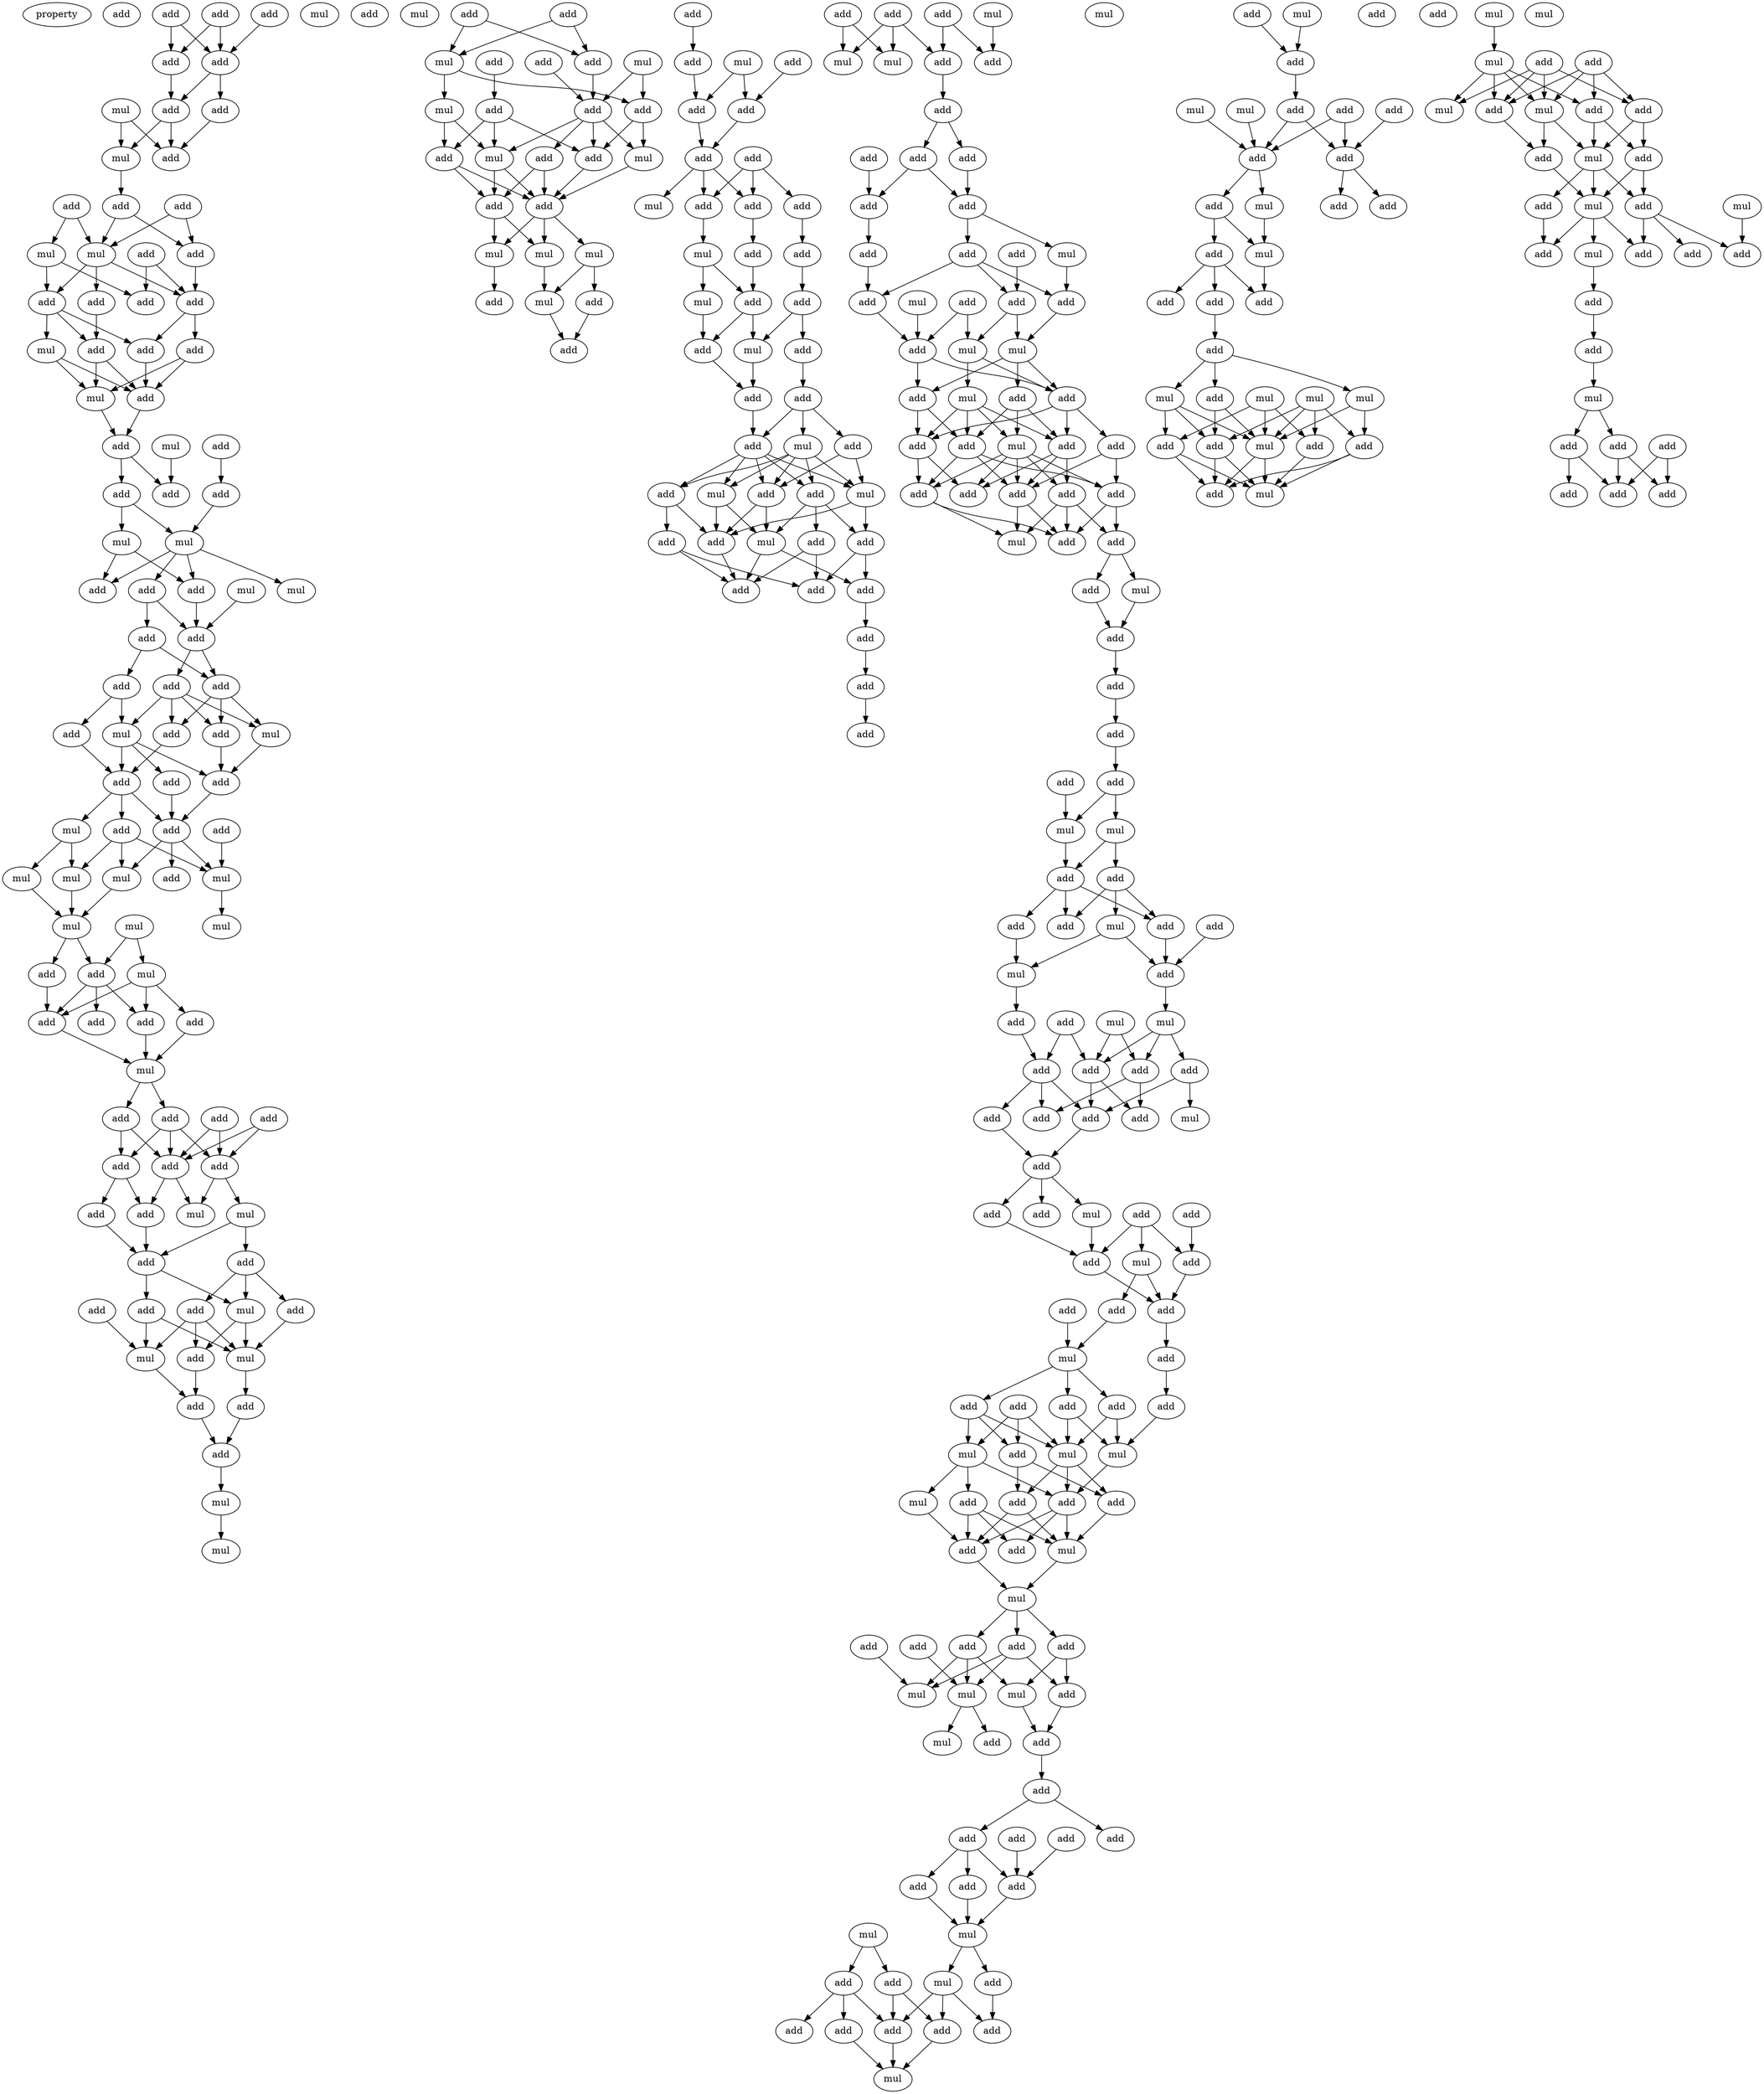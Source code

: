 digraph {
    node [fontcolor=black]
    property [mul=2,lf=1.3]
    0 [ label = add ];
    1 [ label = add ];
    2 [ label = add ];
    3 [ label = add ];
    4 [ label = mul ];
    5 [ label = add ];
    6 [ label = add ];
    7 [ label = add ];
    8 [ label = add ];
    9 [ label = mul ];
    10 [ label = mul ];
    11 [ label = add ];
    12 [ label = add ];
    13 [ label = add ];
    14 [ label = add ];
    15 [ label = mul ];
    16 [ label = mul ];
    17 [ label = add ];
    18 [ label = add ];
    19 [ label = add ];
    20 [ label = add ];
    21 [ label = add ];
    22 [ label = add ];
    23 [ label = mul ];
    24 [ label = add ];
    25 [ label = add ];
    26 [ label = add ];
    27 [ label = mul ];
    28 [ label = add ];
    29 [ label = add ];
    30 [ label = add ];
    31 [ label = mul ];
    32 [ label = add ];
    33 [ label = add ];
    34 [ label = add ];
    35 [ label = add ];
    36 [ label = mul ];
    37 [ label = mul ];
    38 [ label = mul ];
    39 [ label = mul ];
    40 [ label = add ];
    41 [ label = add ];
    42 [ label = add ];
    43 [ label = add ];
    44 [ label = add ];
    45 [ label = add ];
    46 [ label = add ];
    47 [ label = add ];
    48 [ label = mul ];
    49 [ label = add ];
    50 [ label = mul ];
    51 [ label = add ];
    52 [ label = add ];
    53 [ label = add ];
    54 [ label = add ];
    55 [ label = add ];
    56 [ label = add ];
    57 [ label = mul ];
    58 [ label = add ];
    59 [ label = add ];
    60 [ label = mul ];
    61 [ label = add ];
    62 [ label = mul ];
    63 [ label = mul ];
    64 [ label = mul ];
    65 [ label = mul ];
    66 [ label = mul ];
    67 [ label = mul ];
    68 [ label = add ];
    69 [ label = mul ];
    70 [ label = add ];
    71 [ label = add ];
    72 [ label = add ];
    73 [ label = add ];
    74 [ label = add ];
    75 [ label = mul ];
    76 [ label = add ];
    77 [ label = add ];
    78 [ label = add ];
    79 [ label = add ];
    80 [ label = add ];
    81 [ label = add ];
    82 [ label = add ];
    83 [ label = add ];
    84 [ label = mul ];
    85 [ label = mul ];
    86 [ label = add ];
    87 [ label = add ];
    88 [ label = add ];
    89 [ label = mul ];
    90 [ label = add ];
    91 [ label = add ];
    92 [ label = add ];
    93 [ label = add ];
    94 [ label = mul ];
    95 [ label = add ];
    96 [ label = mul ];
    97 [ label = add ];
    98 [ label = add ];
    99 [ label = add ];
    100 [ label = mul ];
    101 [ label = mul ];
    102 [ label = mul ];
    103 [ label = add ];
    104 [ label = add ];
    105 [ label = add ];
    106 [ label = mul ];
    107 [ label = add ];
    108 [ label = mul ];
    109 [ label = add ];
    110 [ label = add ];
    111 [ label = add ];
    112 [ label = add ];
    113 [ label = mul ];
    114 [ label = add ];
    115 [ label = add ];
    116 [ label = mul ];
    117 [ label = add ];
    118 [ label = mul ];
    119 [ label = add ];
    120 [ label = add ];
    121 [ label = mul ];
    122 [ label = mul ];
    123 [ label = mul ];
    124 [ label = add ];
    125 [ label = add ];
    126 [ label = mul ];
    127 [ label = add ];
    128 [ label = add ];
    129 [ label = add ];
    130 [ label = add ];
    131 [ label = mul ];
    132 [ label = add ];
    133 [ label = add ];
    134 [ label = add ];
    135 [ label = add ];
    136 [ label = add ];
    137 [ label = add ];
    138 [ label = add ];
    139 [ label = mul ];
    140 [ label = add ];
    141 [ label = mul ];
    142 [ label = add ];
    143 [ label = mul ];
    144 [ label = add ];
    145 [ label = add ];
    146 [ label = add ];
    147 [ label = mul ];
    148 [ label = add ];
    149 [ label = add ];
    150 [ label = add ];
    151 [ label = mul ];
    152 [ label = add ];
    153 [ label = add ];
    154 [ label = mul ];
    155 [ label = add ];
    156 [ label = add ];
    157 [ label = add ];
    158 [ label = mul ];
    159 [ label = mul ];
    160 [ label = add ];
    161 [ label = add ];
    162 [ label = add ];
    163 [ label = add ];
    164 [ label = add ];
    165 [ label = add ];
    166 [ label = add ];
    167 [ label = add ];
    168 [ label = add ];
    169 [ label = add ];
    170 [ label = add ];
    171 [ label = add ];
    172 [ label = mul ];
    173 [ label = add ];
    174 [ label = add ];
    175 [ label = mul ];
    176 [ label = mul ];
    177 [ label = add ];
    178 [ label = add ];
    179 [ label = add ];
    180 [ label = add ];
    181 [ label = add ];
    182 [ label = add ];
    183 [ label = add ];
    184 [ label = mul ];
    185 [ label = add ];
    186 [ label = add ];
    187 [ label = add ];
    188 [ label = mul ];
    189 [ label = add ];
    190 [ label = add ];
    191 [ label = add ];
    192 [ label = add ];
    193 [ label = mul ];
    194 [ label = mul ];
    195 [ label = add ];
    196 [ label = add ];
    197 [ label = mul ];
    198 [ label = add ];
    199 [ label = add ];
    200 [ label = mul ];
    201 [ label = add ];
    202 [ label = add ];
    203 [ label = add ];
    204 [ label = add ];
    205 [ label = add ];
    206 [ label = add ];
    207 [ label = add ];
    208 [ label = add ];
    209 [ label = add ];
    210 [ label = add ];
    211 [ label = add ];
    212 [ label = mul ];
    213 [ label = add ];
    214 [ label = mul ];
    215 [ label = mul ];
    216 [ label = add ];
    217 [ label = add ];
    218 [ label = add ];
    219 [ label = add ];
    220 [ label = add ];
    221 [ label = mul ];
    222 [ label = mul ];
    223 [ label = add ];
    224 [ label = add ];
    225 [ label = add ];
    226 [ label = add ];
    227 [ label = add ];
    228 [ label = add ];
    229 [ label = mul ];
    230 [ label = mul ];
    231 [ label = add ];
    232 [ label = add ];
    233 [ label = add ];
    234 [ label = mul ];
    235 [ label = mul ];
    236 [ label = add ];
    237 [ label = add ];
    238 [ label = add ];
    239 [ label = add ];
    240 [ label = add ];
    241 [ label = mul ];
    242 [ label = add ];
    243 [ label = add ];
    244 [ label = add ];
    245 [ label = add ];
    246 [ label = add ];
    247 [ label = add ];
    248 [ label = add ];
    249 [ label = mul ];
    250 [ label = add ];
    251 [ label = add ];
    252 [ label = add ];
    253 [ label = mul ];
    254 [ label = add ];
    255 [ label = add ];
    256 [ label = add ];
    257 [ label = add ];
    258 [ label = mul ];
    259 [ label = add ];
    260 [ label = add ];
    261 [ label = add ];
    262 [ label = add ];
    263 [ label = add ];
    264 [ label = mul ];
    265 [ label = mul ];
    266 [ label = mul ];
    267 [ label = add ];
    268 [ label = mul ];
    269 [ label = add ];
    270 [ label = add ];
    271 [ label = add ];
    272 [ label = add ];
    273 [ label = add ];
    274 [ label = add ];
    275 [ label = mul ];
    276 [ label = mul ];
    277 [ label = add ];
    278 [ label = add ];
    279 [ label = add ];
    280 [ label = add ];
    281 [ label = add ];
    282 [ label = mul ];
    283 [ label = mul ];
    284 [ label = mul ];
    285 [ label = add ];
    286 [ label = mul ];
    287 [ label = add ];
    288 [ label = add ];
    289 [ label = add ];
    290 [ label = add ];
    291 [ label = add ];
    292 [ label = add ];
    293 [ label = add ];
    294 [ label = add ];
    295 [ label = add ];
    296 [ label = add ];
    297 [ label = mul ];
    298 [ label = mul ];
    299 [ label = add ];
    300 [ label = add ];
    301 [ label = mul ];
    302 [ label = add ];
    303 [ label = add ];
    304 [ label = add ];
    305 [ label = add ];
    306 [ label = add ];
    307 [ label = add ];
    308 [ label = mul ];
    309 [ label = add ];
    310 [ label = add ];
    311 [ label = mul ];
    312 [ label = add ];
    313 [ label = mul ];
    314 [ label = add ];
    315 [ label = add ];
    316 [ label = add ];
    317 [ label = mul ];
    318 [ label = add ];
    319 [ label = add ];
    320 [ label = add ];
    321 [ label = add ];
    322 [ label = add ];
    323 [ label = add ];
    324 [ label = mul ];
    325 [ label = add ];
    326 [ label = mul ];
    327 [ label = add ];
    328 [ label = add ];
    329 [ label = add ];
    330 [ label = add ];
    331 [ label = mul ];
    332 [ label = mul ];
    333 [ label = mul ];
    334 [ label = mul ];
    335 [ label = add ];
    336 [ label = add ];
    337 [ label = add ];
    338 [ label = add ];
    339 [ label = mul ];
    340 [ label = add ];
    341 [ label = mul ];
    342 [ label = add ];
    343 [ label = mul ];
    344 [ label = add ];
    345 [ label = mul ];
    346 [ label = add ];
    347 [ label = mul ];
    348 [ label = add ];
    349 [ label = mul ];
    350 [ label = add ];
    351 [ label = add ];
    352 [ label = add ];
    353 [ label = mul ];
    354 [ label = add ];
    355 [ label = add ];
    356 [ label = mul ];
    357 [ label = mul ];
    358 [ label = add ];
    359 [ label = add ];
    360 [ label = add ];
    361 [ label = mul ];
    362 [ label = add ];
    363 [ label = add ];
    364 [ label = add ];
    365 [ label = add ];
    366 [ label = mul ];
    367 [ label = mul ];
    368 [ label = add ];
    369 [ label = add ];
    370 [ label = add ];
    371 [ label = add ];
    372 [ label = add ];
    373 [ label = add ];
    1 -> 5 [ name = 0 ];
    1 -> 6 [ name = 1 ];
    2 -> 5 [ name = 2 ];
    2 -> 6 [ name = 3 ];
    3 -> 5 [ name = 4 ];
    5 -> 7 [ name = 5 ];
    5 -> 8 [ name = 6 ];
    6 -> 7 [ name = 7 ];
    7 -> 10 [ name = 8 ];
    7 -> 11 [ name = 9 ];
    8 -> 11 [ name = 10 ];
    9 -> 10 [ name = 11 ];
    9 -> 11 [ name = 12 ];
    10 -> 13 [ name = 13 ];
    12 -> 16 [ name = 14 ];
    12 -> 17 [ name = 15 ];
    13 -> 16 [ name = 16 ];
    13 -> 17 [ name = 17 ];
    14 -> 15 [ name = 18 ];
    14 -> 16 [ name = 19 ];
    15 -> 20 [ name = 20 ];
    15 -> 22 [ name = 21 ];
    16 -> 19 [ name = 22 ];
    16 -> 20 [ name = 23 ];
    16 -> 21 [ name = 24 ];
    17 -> 19 [ name = 25 ];
    18 -> 19 [ name = 26 ];
    18 -> 22 [ name = 27 ];
    19 -> 24 [ name = 28 ];
    19 -> 25 [ name = 29 ];
    20 -> 23 [ name = 30 ];
    20 -> 25 [ name = 31 ];
    20 -> 26 [ name = 32 ];
    21 -> 26 [ name = 33 ];
    23 -> 27 [ name = 34 ];
    23 -> 28 [ name = 35 ];
    24 -> 27 [ name = 36 ];
    24 -> 28 [ name = 37 ];
    25 -> 28 [ name = 38 ];
    26 -> 27 [ name = 39 ];
    26 -> 28 [ name = 40 ];
    27 -> 30 [ name = 41 ];
    28 -> 30 [ name = 42 ];
    29 -> 34 [ name = 43 ];
    30 -> 33 [ name = 44 ];
    30 -> 35 [ name = 45 ];
    31 -> 35 [ name = 46 ];
    33 -> 36 [ name = 47 ];
    33 -> 37 [ name = 48 ];
    34 -> 36 [ name = 49 ];
    36 -> 39 [ name = 50 ];
    36 -> 40 [ name = 51 ];
    36 -> 41 [ name = 52 ];
    36 -> 42 [ name = 53 ];
    37 -> 40 [ name = 54 ];
    37 -> 41 [ name = 55 ];
    38 -> 43 [ name = 56 ];
    40 -> 43 [ name = 57 ];
    42 -> 43 [ name = 58 ];
    42 -> 44 [ name = 59 ];
    43 -> 45 [ name = 60 ];
    43 -> 46 [ name = 61 ];
    44 -> 45 [ name = 62 ];
    44 -> 47 [ name = 63 ];
    45 -> 49 [ name = 64 ];
    45 -> 50 [ name = 65 ];
    45 -> 51 [ name = 66 ];
    46 -> 48 [ name = 67 ];
    46 -> 49 [ name = 68 ];
    46 -> 50 [ name = 69 ];
    46 -> 51 [ name = 70 ];
    47 -> 48 [ name = 71 ];
    47 -> 52 [ name = 72 ];
    48 -> 53 [ name = 73 ];
    48 -> 54 [ name = 74 ];
    48 -> 55 [ name = 75 ];
    49 -> 54 [ name = 76 ];
    50 -> 53 [ name = 77 ];
    51 -> 53 [ name = 78 ];
    52 -> 54 [ name = 79 ];
    53 -> 56 [ name = 80 ];
    54 -> 56 [ name = 81 ];
    54 -> 57 [ name = 82 ];
    54 -> 59 [ name = 83 ];
    55 -> 56 [ name = 84 ];
    56 -> 60 [ name = 85 ];
    56 -> 61 [ name = 86 ];
    56 -> 62 [ name = 87 ];
    57 -> 63 [ name = 88 ];
    57 -> 64 [ name = 89 ];
    58 -> 60 [ name = 90 ];
    59 -> 60 [ name = 91 ];
    59 -> 62 [ name = 92 ];
    59 -> 64 [ name = 93 ];
    60 -> 65 [ name = 94 ];
    62 -> 66 [ name = 95 ];
    63 -> 66 [ name = 96 ];
    64 -> 66 [ name = 97 ];
    66 -> 68 [ name = 98 ];
    66 -> 70 [ name = 99 ];
    67 -> 68 [ name = 100 ];
    67 -> 69 [ name = 101 ];
    68 -> 71 [ name = 102 ];
    68 -> 73 [ name = 103 ];
    68 -> 74 [ name = 104 ];
    69 -> 71 [ name = 105 ];
    69 -> 72 [ name = 106 ];
    69 -> 74 [ name = 107 ];
    70 -> 71 [ name = 108 ];
    71 -> 75 [ name = 109 ];
    72 -> 75 [ name = 110 ];
    74 -> 75 [ name = 111 ];
    75 -> 78 [ name = 112 ];
    75 -> 79 [ name = 113 ];
    76 -> 80 [ name = 114 ];
    76 -> 82 [ name = 115 ];
    77 -> 80 [ name = 116 ];
    77 -> 82 [ name = 117 ];
    78 -> 81 [ name = 118 ];
    78 -> 82 [ name = 119 ];
    79 -> 80 [ name = 120 ];
    79 -> 81 [ name = 121 ];
    79 -> 82 [ name = 122 ];
    80 -> 84 [ name = 123 ];
    80 -> 85 [ name = 124 ];
    81 -> 83 [ name = 125 ];
    81 -> 86 [ name = 126 ];
    82 -> 83 [ name = 127 ];
    82 -> 85 [ name = 128 ];
    83 -> 87 [ name = 129 ];
    84 -> 87 [ name = 130 ];
    84 -> 88 [ name = 131 ];
    86 -> 87 [ name = 132 ];
    87 -> 89 [ name = 133 ];
    87 -> 90 [ name = 134 ];
    88 -> 89 [ name = 135 ];
    88 -> 91 [ name = 136 ];
    88 -> 93 [ name = 137 ];
    89 -> 95 [ name = 138 ];
    89 -> 96 [ name = 139 ];
    90 -> 94 [ name = 140 ];
    90 -> 96 [ name = 141 ];
    91 -> 94 [ name = 142 ];
    91 -> 95 [ name = 143 ];
    91 -> 96 [ name = 144 ];
    92 -> 94 [ name = 145 ];
    93 -> 96 [ name = 146 ];
    94 -> 97 [ name = 147 ];
    95 -> 97 [ name = 148 ];
    96 -> 98 [ name = 149 ];
    97 -> 99 [ name = 150 ];
    98 -> 99 [ name = 151 ];
    99 -> 100 [ name = 152 ];
    100 -> 102 [ name = 153 ];
    103 -> 105 [ name = 154 ];
    103 -> 108 [ name = 155 ];
    104 -> 105 [ name = 156 ];
    104 -> 108 [ name = 157 ];
    105 -> 110 [ name = 158 ];
    106 -> 110 [ name = 159 ];
    106 -> 111 [ name = 160 ];
    107 -> 110 [ name = 161 ];
    108 -> 111 [ name = 162 ];
    108 -> 113 [ name = 163 ];
    109 -> 112 [ name = 164 ];
    110 -> 115 [ name = 165 ];
    110 -> 116 [ name = 166 ];
    110 -> 117 [ name = 167 ];
    110 -> 118 [ name = 168 ];
    111 -> 115 [ name = 169 ];
    111 -> 116 [ name = 170 ];
    112 -> 114 [ name = 171 ];
    112 -> 115 [ name = 172 ];
    112 -> 118 [ name = 173 ];
    113 -> 114 [ name = 174 ];
    113 -> 118 [ name = 175 ];
    114 -> 119 [ name = 176 ];
    114 -> 120 [ name = 177 ];
    115 -> 119 [ name = 178 ];
    116 -> 119 [ name = 179 ];
    117 -> 119 [ name = 180 ];
    117 -> 120 [ name = 181 ];
    118 -> 119 [ name = 182 ];
    118 -> 120 [ name = 183 ];
    119 -> 121 [ name = 184 ];
    119 -> 122 [ name = 185 ];
    119 -> 123 [ name = 186 ];
    120 -> 121 [ name = 187 ];
    120 -> 122 [ name = 188 ];
    121 -> 126 [ name = 189 ];
    122 -> 124 [ name = 190 ];
    123 -> 125 [ name = 191 ];
    123 -> 126 [ name = 192 ];
    125 -> 127 [ name = 193 ];
    126 -> 127 [ name = 194 ];
    128 -> 130 [ name = 195 ];
    129 -> 132 [ name = 196 ];
    130 -> 133 [ name = 197 ];
    131 -> 132 [ name = 198 ];
    131 -> 133 [ name = 199 ];
    132 -> 134 [ name = 200 ];
    133 -> 134 [ name = 201 ];
    134 -> 137 [ name = 202 ];
    134 -> 138 [ name = 203 ];
    134 -> 139 [ name = 204 ];
    135 -> 136 [ name = 205 ];
    135 -> 137 [ name = 206 ];
    135 -> 138 [ name = 207 ];
    136 -> 140 [ name = 208 ];
    137 -> 142 [ name = 209 ];
    138 -> 141 [ name = 210 ];
    140 -> 145 [ name = 211 ];
    141 -> 143 [ name = 212 ];
    141 -> 144 [ name = 213 ];
    142 -> 144 [ name = 214 ];
    143 -> 148 [ name = 215 ];
    144 -> 147 [ name = 216 ];
    144 -> 148 [ name = 217 ];
    145 -> 146 [ name = 218 ];
    145 -> 147 [ name = 219 ];
    146 -> 150 [ name = 220 ];
    147 -> 149 [ name = 221 ];
    148 -> 149 [ name = 222 ];
    149 -> 152 [ name = 223 ];
    150 -> 151 [ name = 224 ];
    150 -> 152 [ name = 225 ];
    150 -> 153 [ name = 226 ];
    151 -> 154 [ name = 227 ];
    151 -> 155 [ name = 228 ];
    151 -> 156 [ name = 229 ];
    151 -> 157 [ name = 230 ];
    151 -> 158 [ name = 231 ];
    152 -> 154 [ name = 232 ];
    152 -> 155 [ name = 233 ];
    152 -> 156 [ name = 234 ];
    152 -> 157 [ name = 235 ];
    152 -> 158 [ name = 236 ];
    153 -> 156 [ name = 237 ];
    153 -> 158 [ name = 238 ];
    154 -> 159 [ name = 239 ];
    154 -> 160 [ name = 240 ];
    155 -> 159 [ name = 241 ];
    155 -> 162 [ name = 242 ];
    155 -> 163 [ name = 243 ];
    156 -> 159 [ name = 244 ];
    156 -> 160 [ name = 245 ];
    157 -> 160 [ name = 246 ];
    157 -> 161 [ name = 247 ];
    158 -> 160 [ name = 248 ];
    158 -> 163 [ name = 249 ];
    159 -> 165 [ name = 250 ];
    159 -> 166 [ name = 251 ];
    160 -> 166 [ name = 252 ];
    161 -> 164 [ name = 253 ];
    161 -> 166 [ name = 254 ];
    162 -> 164 [ name = 255 ];
    162 -> 166 [ name = 256 ];
    163 -> 164 [ name = 257 ];
    163 -> 165 [ name = 258 ];
    165 -> 167 [ name = 259 ];
    167 -> 168 [ name = 260 ];
    168 -> 169 [ name = 261 ];
    170 -> 175 [ name = 262 ];
    170 -> 176 [ name = 263 ];
    170 -> 177 [ name = 264 ];
    171 -> 175 [ name = 265 ];
    171 -> 176 [ name = 266 ];
    172 -> 174 [ name = 267 ];
    173 -> 174 [ name = 268 ];
    173 -> 177 [ name = 269 ];
    177 -> 178 [ name = 270 ];
    178 -> 179 [ name = 271 ];
    178 -> 180 [ name = 272 ];
    179 -> 182 [ name = 273 ];
    179 -> 183 [ name = 274 ];
    180 -> 183 [ name = 275 ];
    181 -> 182 [ name = 276 ];
    182 -> 187 [ name = 277 ];
    183 -> 184 [ name = 278 ];
    183 -> 185 [ name = 279 ];
    184 -> 189 [ name = 280 ];
    185 -> 189 [ name = 281 ];
    185 -> 190 [ name = 282 ];
    185 -> 192 [ name = 283 ];
    186 -> 190 [ name = 284 ];
    187 -> 192 [ name = 285 ];
    188 -> 195 [ name = 286 ];
    189 -> 193 [ name = 287 ];
    190 -> 193 [ name = 288 ];
    190 -> 194 [ name = 289 ];
    191 -> 194 [ name = 290 ];
    191 -> 195 [ name = 291 ];
    192 -> 195 [ name = 292 ];
    193 -> 196 [ name = 293 ];
    193 -> 198 [ name = 294 ];
    193 -> 199 [ name = 295 ];
    194 -> 197 [ name = 296 ];
    194 -> 199 [ name = 297 ];
    195 -> 198 [ name = 298 ];
    195 -> 199 [ name = 299 ];
    196 -> 200 [ name = 300 ];
    196 -> 201 [ name = 301 ];
    196 -> 204 [ name = 302 ];
    197 -> 200 [ name = 303 ];
    197 -> 201 [ name = 304 ];
    197 -> 202 [ name = 305 ];
    197 -> 204 [ name = 306 ];
    198 -> 202 [ name = 307 ];
    198 -> 204 [ name = 308 ];
    199 -> 201 [ name = 309 ];
    199 -> 202 [ name = 310 ];
    199 -> 203 [ name = 311 ];
    200 -> 205 [ name = 312 ];
    200 -> 206 [ name = 313 ];
    200 -> 207 [ name = 314 ];
    200 -> 208 [ name = 315 ];
    200 -> 209 [ name = 316 ];
    201 -> 207 [ name = 317 ];
    201 -> 208 [ name = 318 ];
    201 -> 209 [ name = 319 ];
    202 -> 205 [ name = 320 ];
    202 -> 209 [ name = 321 ];
    203 -> 206 [ name = 322 ];
    203 -> 207 [ name = 323 ];
    204 -> 205 [ name = 324 ];
    204 -> 206 [ name = 325 ];
    204 -> 207 [ name = 326 ];
    205 -> 210 [ name = 327 ];
    205 -> 212 [ name = 328 ];
    206 -> 210 [ name = 329 ];
    206 -> 211 [ name = 330 ];
    207 -> 210 [ name = 331 ];
    207 -> 212 [ name = 332 ];
    208 -> 210 [ name = 333 ];
    208 -> 211 [ name = 334 ];
    208 -> 212 [ name = 335 ];
    211 -> 213 [ name = 336 ];
    211 -> 214 [ name = 337 ];
    213 -> 216 [ name = 338 ];
    214 -> 216 [ name = 339 ];
    216 -> 217 [ name = 340 ];
    217 -> 218 [ name = 341 ];
    218 -> 219 [ name = 342 ];
    219 -> 221 [ name = 343 ];
    219 -> 222 [ name = 344 ];
    220 -> 222 [ name = 345 ];
    221 -> 223 [ name = 346 ];
    221 -> 224 [ name = 347 ];
    222 -> 224 [ name = 348 ];
    223 -> 226 [ name = 349 ];
    223 -> 227 [ name = 350 ];
    223 -> 229 [ name = 351 ];
    224 -> 225 [ name = 352 ];
    224 -> 226 [ name = 353 ];
    224 -> 227 [ name = 354 ];
    225 -> 230 [ name = 355 ];
    226 -> 231 [ name = 356 ];
    228 -> 231 [ name = 357 ];
    229 -> 230 [ name = 358 ];
    229 -> 231 [ name = 359 ];
    230 -> 233 [ name = 360 ];
    231 -> 235 [ name = 361 ];
    232 -> 236 [ name = 362 ];
    232 -> 238 [ name = 363 ];
    233 -> 236 [ name = 364 ];
    234 -> 238 [ name = 365 ];
    234 -> 239 [ name = 366 ];
    235 -> 237 [ name = 367 ];
    235 -> 238 [ name = 368 ];
    235 -> 239 [ name = 369 ];
    236 -> 240 [ name = 370 ];
    236 -> 243 [ name = 371 ];
    236 -> 244 [ name = 372 ];
    237 -> 241 [ name = 373 ];
    237 -> 244 [ name = 374 ];
    238 -> 242 [ name = 375 ];
    238 -> 244 [ name = 376 ];
    239 -> 242 [ name = 377 ];
    239 -> 243 [ name = 378 ];
    240 -> 245 [ name = 379 ];
    244 -> 245 [ name = 380 ];
    245 -> 247 [ name = 381 ];
    245 -> 249 [ name = 382 ];
    245 -> 250 [ name = 383 ];
    246 -> 251 [ name = 384 ];
    248 -> 251 [ name = 385 ];
    248 -> 252 [ name = 386 ];
    248 -> 253 [ name = 387 ];
    249 -> 252 [ name = 388 ];
    250 -> 252 [ name = 389 ];
    251 -> 255 [ name = 390 ];
    252 -> 255 [ name = 391 ];
    253 -> 254 [ name = 392 ];
    253 -> 255 [ name = 393 ];
    254 -> 258 [ name = 394 ];
    255 -> 257 [ name = 395 ];
    256 -> 258 [ name = 396 ];
    257 -> 259 [ name = 397 ];
    258 -> 260 [ name = 398 ];
    258 -> 261 [ name = 399 ];
    258 -> 263 [ name = 400 ];
    259 -> 265 [ name = 401 ];
    260 -> 264 [ name = 402 ];
    260 -> 266 [ name = 403 ];
    260 -> 267 [ name = 404 ];
    261 -> 265 [ name = 405 ];
    261 -> 266 [ name = 406 ];
    262 -> 264 [ name = 407 ];
    262 -> 266 [ name = 408 ];
    262 -> 267 [ name = 409 ];
    263 -> 265 [ name = 410 ];
    263 -> 266 [ name = 411 ];
    264 -> 268 [ name = 412 ];
    264 -> 271 [ name = 413 ];
    264 -> 272 [ name = 414 ];
    265 -> 272 [ name = 415 ];
    266 -> 269 [ name = 416 ];
    266 -> 270 [ name = 417 ];
    266 -> 272 [ name = 418 ];
    267 -> 269 [ name = 419 ];
    267 -> 270 [ name = 420 ];
    268 -> 273 [ name = 421 ];
    269 -> 273 [ name = 422 ];
    269 -> 275 [ name = 423 ];
    270 -> 275 [ name = 424 ];
    271 -> 273 [ name = 425 ];
    271 -> 274 [ name = 426 ];
    271 -> 275 [ name = 427 ];
    272 -> 273 [ name = 428 ];
    272 -> 274 [ name = 429 ];
    272 -> 275 [ name = 430 ];
    273 -> 276 [ name = 431 ];
    275 -> 276 [ name = 432 ];
    276 -> 277 [ name = 433 ];
    276 -> 278 [ name = 434 ];
    276 -> 280 [ name = 435 ];
    277 -> 282 [ name = 436 ];
    277 -> 283 [ name = 437 ];
    277 -> 284 [ name = 438 ];
    278 -> 282 [ name = 439 ];
    278 -> 283 [ name = 440 ];
    278 -> 285 [ name = 441 ];
    279 -> 283 [ name = 442 ];
    280 -> 284 [ name = 443 ];
    280 -> 285 [ name = 444 ];
    281 -> 282 [ name = 445 ];
    283 -> 286 [ name = 446 ];
    283 -> 288 [ name = 447 ];
    284 -> 287 [ name = 448 ];
    285 -> 287 [ name = 449 ];
    287 -> 289 [ name = 450 ];
    289 -> 291 [ name = 451 ];
    289 -> 293 [ name = 452 ];
    290 -> 295 [ name = 453 ];
    291 -> 294 [ name = 454 ];
    291 -> 295 [ name = 455 ];
    291 -> 296 [ name = 456 ];
    292 -> 295 [ name = 457 ];
    294 -> 297 [ name = 458 ];
    295 -> 297 [ name = 459 ];
    296 -> 297 [ name = 460 ];
    297 -> 301 [ name = 461 ];
    297 -> 302 [ name = 462 ];
    298 -> 299 [ name = 463 ];
    298 -> 300 [ name = 464 ];
    299 -> 304 [ name = 465 ];
    299 -> 307 [ name = 466 ];
    300 -> 303 [ name = 467 ];
    300 -> 305 [ name = 468 ];
    300 -> 307 [ name = 469 ];
    301 -> 304 [ name = 470 ];
    301 -> 306 [ name = 471 ];
    301 -> 307 [ name = 472 ];
    302 -> 306 [ name = 473 ];
    304 -> 308 [ name = 474 ];
    305 -> 308 [ name = 475 ];
    307 -> 308 [ name = 476 ];
    309 -> 312 [ name = 477 ];
    311 -> 312 [ name = 478 ];
    312 -> 316 [ name = 479 ];
    313 -> 318 [ name = 480 ];
    314 -> 319 [ name = 481 ];
    315 -> 318 [ name = 482 ];
    315 -> 319 [ name = 483 ];
    316 -> 318 [ name = 484 ];
    316 -> 319 [ name = 485 ];
    317 -> 318 [ name = 486 ];
    318 -> 323 [ name = 487 ];
    318 -> 324 [ name = 488 ];
    319 -> 320 [ name = 489 ];
    319 -> 322 [ name = 490 ];
    323 -> 325 [ name = 491 ];
    323 -> 326 [ name = 492 ];
    324 -> 326 [ name = 493 ];
    325 -> 327 [ name = 494 ];
    325 -> 328 [ name = 495 ];
    325 -> 329 [ name = 496 ];
    326 -> 329 [ name = 497 ];
    328 -> 330 [ name = 498 ];
    330 -> 331 [ name = 499 ];
    330 -> 333 [ name = 500 ];
    330 -> 335 [ name = 501 ];
    331 -> 337 [ name = 502 ];
    331 -> 338 [ name = 503 ];
    331 -> 339 [ name = 504 ];
    332 -> 336 [ name = 505 ];
    332 -> 338 [ name = 506 ];
    332 -> 339 [ name = 507 ];
    333 -> 339 [ name = 508 ];
    333 -> 340 [ name = 509 ];
    334 -> 336 [ name = 510 ];
    334 -> 337 [ name = 511 ];
    334 -> 339 [ name = 512 ];
    334 -> 340 [ name = 513 ];
    335 -> 337 [ name = 514 ];
    335 -> 339 [ name = 515 ];
    336 -> 341 [ name = 516 ];
    337 -> 341 [ name = 517 ];
    337 -> 342 [ name = 518 ];
    338 -> 341 [ name = 519 ];
    338 -> 342 [ name = 520 ];
    339 -> 341 [ name = 521 ];
    339 -> 342 [ name = 522 ];
    340 -> 341 [ name = 523 ];
    340 -> 342 [ name = 524 ];
    343 -> 345 [ name = 525 ];
    344 -> 347 [ name = 526 ];
    344 -> 348 [ name = 527 ];
    344 -> 349 [ name = 528 ];
    344 -> 350 [ name = 529 ];
    345 -> 347 [ name = 530 ];
    345 -> 348 [ name = 531 ];
    345 -> 349 [ name = 532 ];
    345 -> 351 [ name = 533 ];
    346 -> 348 [ name = 534 ];
    346 -> 349 [ name = 535 ];
    346 -> 350 [ name = 536 ];
    346 -> 351 [ name = 537 ];
    348 -> 352 [ name = 538 ];
    349 -> 352 [ name = 539 ];
    349 -> 353 [ name = 540 ];
    350 -> 353 [ name = 541 ];
    350 -> 354 [ name = 542 ];
    351 -> 353 [ name = 543 ];
    351 -> 354 [ name = 544 ];
    352 -> 357 [ name = 545 ];
    353 -> 355 [ name = 546 ];
    353 -> 357 [ name = 547 ];
    353 -> 358 [ name = 548 ];
    354 -> 355 [ name = 549 ];
    354 -> 357 [ name = 550 ];
    355 -> 359 [ name = 551 ];
    355 -> 362 [ name = 552 ];
    355 -> 363 [ name = 553 ];
    356 -> 363 [ name = 554 ];
    357 -> 360 [ name = 555 ];
    357 -> 361 [ name = 556 ];
    357 -> 362 [ name = 557 ];
    358 -> 360 [ name = 558 ];
    361 -> 364 [ name = 559 ];
    364 -> 365 [ name = 560 ];
    365 -> 366 [ name = 561 ];
    366 -> 368 [ name = 562 ];
    366 -> 370 [ name = 563 ];
    368 -> 371 [ name = 564 ];
    368 -> 373 [ name = 565 ];
    369 -> 372 [ name = 566 ];
    369 -> 373 [ name = 567 ];
    370 -> 372 [ name = 568 ];
    370 -> 373 [ name = 569 ];
}
